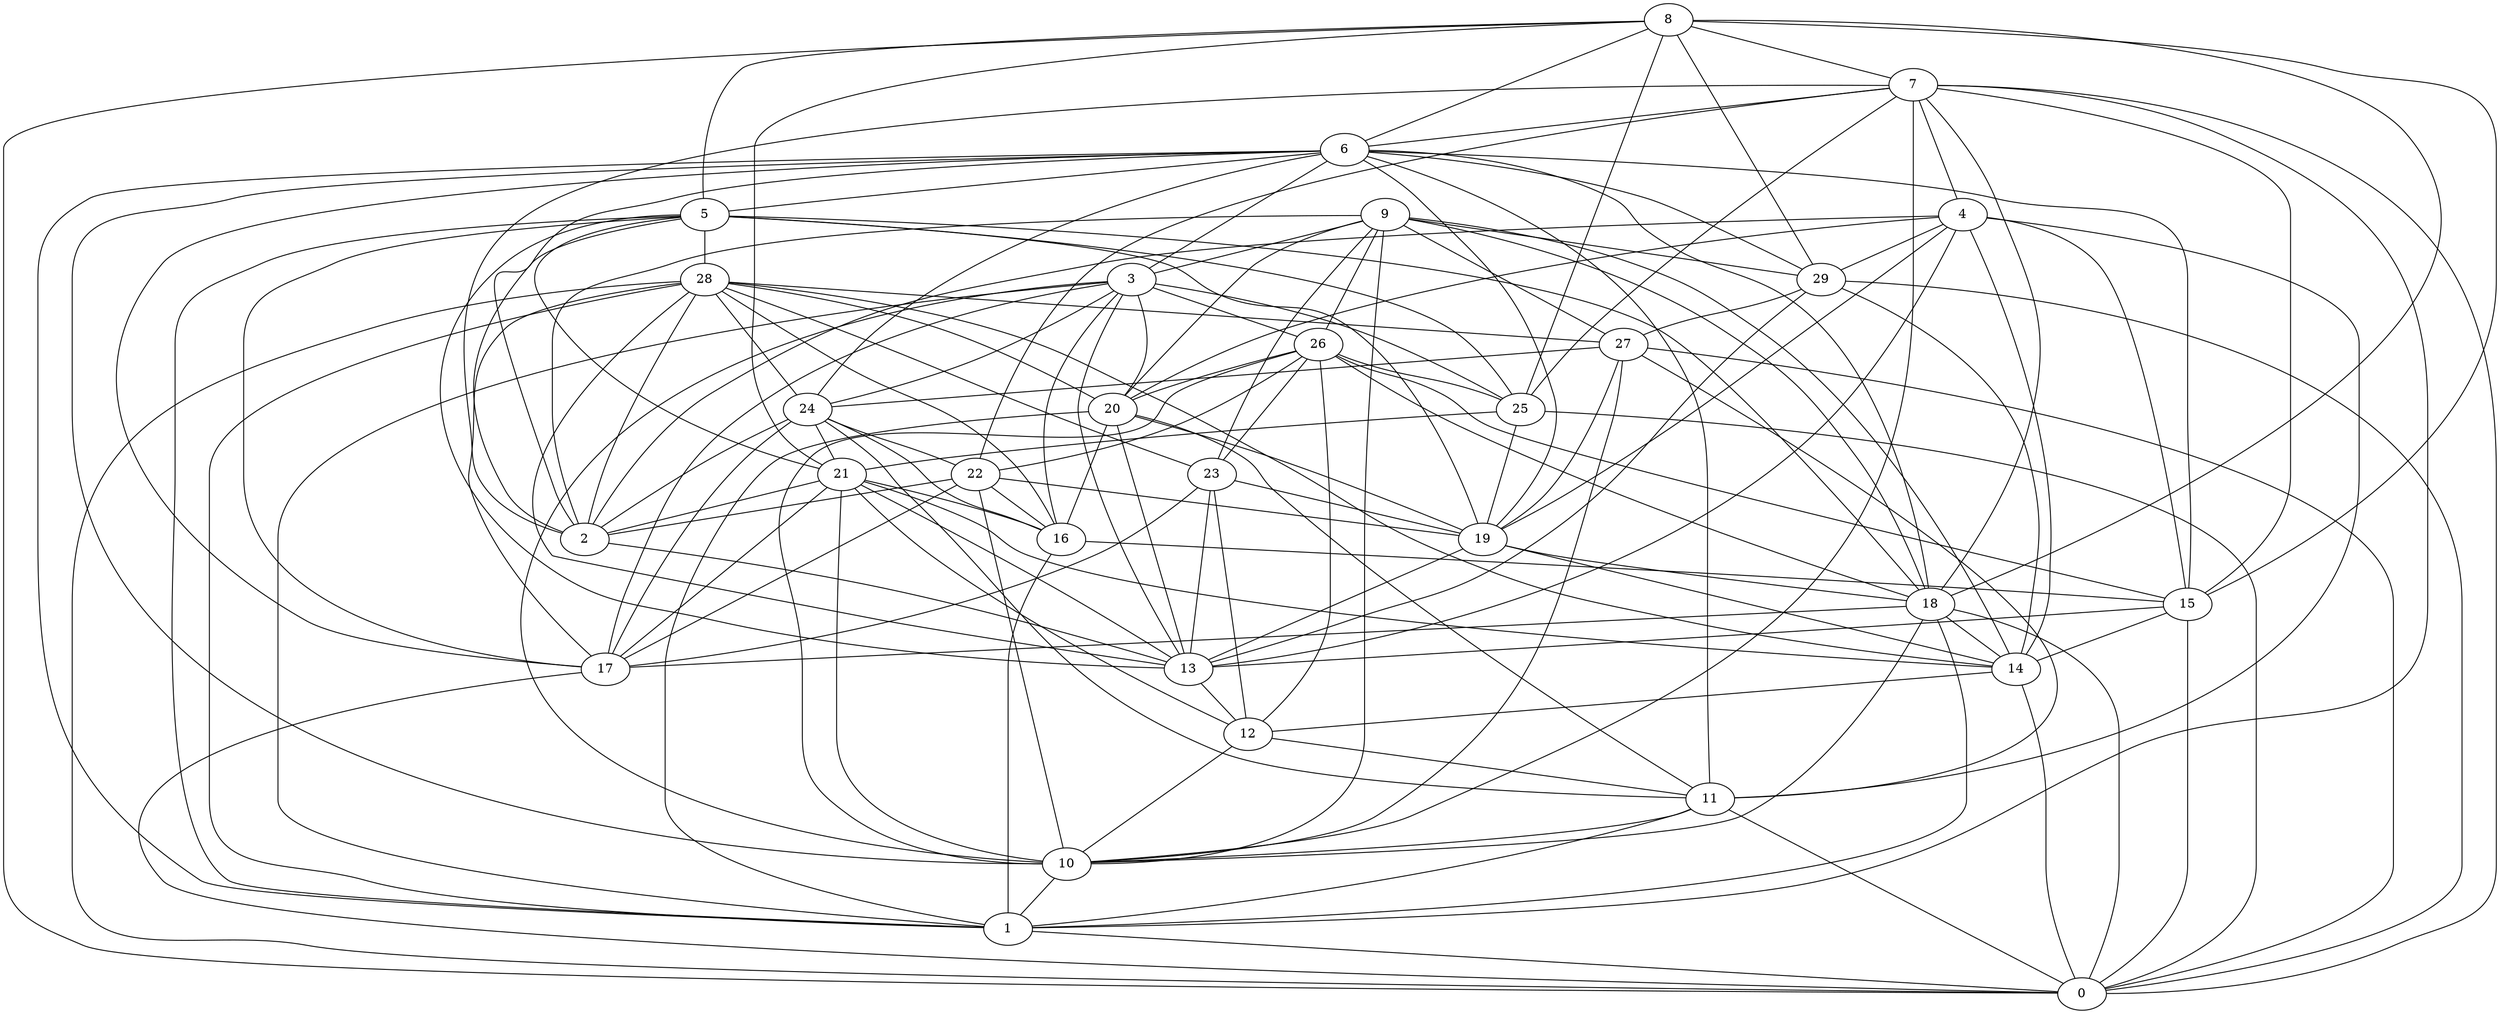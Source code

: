 digraph GG_graph {

subgraph G_graph {
edge [color = black]
"15" -> "14" [dir = none]
"15" -> "13" [dir = none]
"13" -> "12" [dir = none]
"9" -> "20" [dir = none]
"9" -> "18" [dir = none]
"9" -> "27" [dir = none]
"22" -> "16" [dir = none]
"22" -> "17" [dir = none]
"22" -> "2" [dir = none]
"22" -> "19" [dir = none]
"27" -> "19" [dir = none]
"26" -> "12" [dir = none]
"26" -> "18" [dir = none]
"26" -> "20" [dir = none]
"26" -> "22" [dir = none]
"26" -> "23" [dir = none]
"26" -> "10" [dir = none]
"4" -> "29" [dir = none]
"4" -> "20" [dir = none]
"4" -> "14" [dir = none]
"20" -> "13" [dir = none]
"20" -> "1" [dir = none]
"3" -> "1" [dir = none]
"3" -> "26" [dir = none]
"3" -> "13" [dir = none]
"3" -> "20" [dir = none]
"3" -> "16" [dir = none]
"6" -> "29" [dir = none]
"6" -> "10" [dir = none]
"6" -> "18" [dir = none]
"6" -> "3" [dir = none]
"6" -> "17" [dir = none]
"6" -> "11" [dir = none]
"11" -> "10" [dir = none]
"18" -> "0" [dir = none]
"18" -> "17" [dir = none]
"8" -> "6" [dir = none]
"8" -> "18" [dir = none]
"8" -> "25" [dir = none]
"8" -> "29" [dir = none]
"17" -> "0" [dir = none]
"28" -> "14" [dir = none]
"28" -> "23" [dir = none]
"7" -> "6" [dir = none]
"7" -> "15" [dir = none]
"7" -> "10" [dir = none]
"7" -> "0" [dir = none]
"24" -> "2" [dir = none]
"24" -> "16" [dir = none]
"24" -> "21" [dir = none]
"21" -> "14" [dir = none]
"21" -> "13" [dir = none]
"23" -> "13" [dir = none]
"23" -> "19" [dir = none]
"5" -> "1" [dir = none]
"5" -> "17" [dir = none]
"2" -> "13" [dir = none]
"25" -> "19" [dir = none]
"19" -> "13" [dir = none]
"18" -> "1" [dir = none]
"18" -> "14" [dir = none]
"11" -> "0" [dir = none]
"29" -> "0" [dir = none]
"28" -> "27" [dir = none]
"7" -> "2" [dir = none]
"9" -> "2" [dir = none]
"28" -> "2" [dir = none]
"19" -> "14" [dir = none]
"11" -> "1" [dir = none]
"14" -> "12" [dir = none]
"3" -> "17" [dir = none]
"6" -> "5" [dir = none]
"9" -> "10" [dir = none]
"5" -> "13" [dir = none]
"28" -> "20" [dir = none]
"5" -> "25" [dir = none]
"27" -> "11" [dir = none]
"28" -> "13" [dir = none]
"23" -> "12" [dir = none]
"4" -> "15" [dir = none]
"8" -> "21" [dir = none]
"20" -> "19" [dir = none]
"24" -> "11" [dir = none]
"7" -> "4" [dir = none]
"20" -> "16" [dir = none]
"15" -> "0" [dir = none]
"4" -> "13" [dir = none]
"3" -> "25" [dir = none]
"5" -> "21" [dir = none]
"20" -> "11" [dir = none]
"7" -> "22" [dir = none]
"24" -> "22" [dir = none]
"9" -> "14" [dir = none]
"6" -> "19" [dir = none]
"23" -> "17" [dir = none]
"7" -> "18" [dir = none]
"8" -> "15" [dir = none]
"5" -> "19" [dir = none]
"6" -> "24" [dir = none]
"16" -> "15" [dir = none]
"28" -> "24" [dir = none]
"21" -> "16" [dir = none]
"6" -> "2" [dir = none]
"14" -> "0" [dir = none]
"25" -> "0" [dir = none]
"4" -> "2" [dir = none]
"12" -> "10" [dir = none]
"21" -> "17" [dir = none]
"9" -> "3" [dir = none]
"6" -> "15" [dir = none]
"3" -> "10" [dir = none]
"21" -> "2" [dir = none]
"6" -> "1" [dir = none]
"8" -> "7" [dir = none]
"28" -> "17" [dir = none]
"29" -> "14" [dir = none]
"5" -> "2" [dir = none]
"9" -> "29" [dir = none]
"19" -> "18" [dir = none]
"18" -> "10" [dir = none]
"22" -> "10" [dir = none]
"5" -> "18" [dir = none]
"7" -> "1" [dir = none]
"21" -> "10" [dir = none]
"16" -> "1" [dir = none]
"9" -> "26" [dir = none]
"8" -> "0" [dir = none]
"29" -> "27" [dir = none]
"10" -> "1" [dir = none]
"27" -> "10" [dir = none]
"26" -> "15" [dir = none]
"26" -> "25" [dir = none]
"24" -> "17" [dir = none]
"28" -> "0" [dir = none]
"28" -> "1" [dir = none]
"4" -> "19" [dir = none]
"29" -> "13" [dir = none]
"27" -> "24" [dir = none]
"3" -> "24" [dir = none]
"5" -> "28" [dir = none]
"28" -> "16" [dir = none]
"7" -> "25" [dir = none]
"9" -> "23" [dir = none]
"1" -> "0" [dir = none]
"12" -> "11" [dir = none]
"21" -> "12" [dir = none]
"25" -> "21" [dir = none]
"8" -> "5" [dir = none]
"4" -> "11" [dir = none]
"27" -> "0" [dir = none]
}

}
